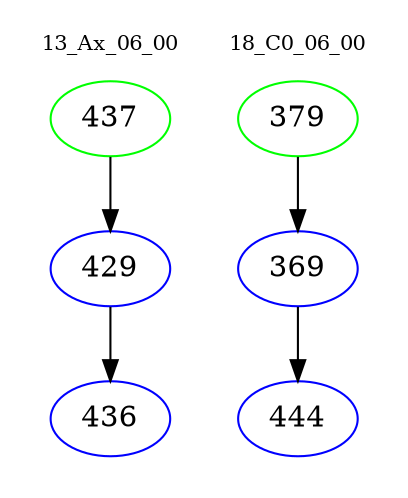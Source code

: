 digraph{
subgraph cluster_0 {
color = white
label = "13_Ax_06_00";
fontsize=10;
T0_437 [label="437", color="green"]
T0_437 -> T0_429 [color="black"]
T0_429 [label="429", color="blue"]
T0_429 -> T0_436 [color="black"]
T0_436 [label="436", color="blue"]
}
subgraph cluster_1 {
color = white
label = "18_C0_06_00";
fontsize=10;
T1_379 [label="379", color="green"]
T1_379 -> T1_369 [color="black"]
T1_369 [label="369", color="blue"]
T1_369 -> T1_444 [color="black"]
T1_444 [label="444", color="blue"]
}
}
